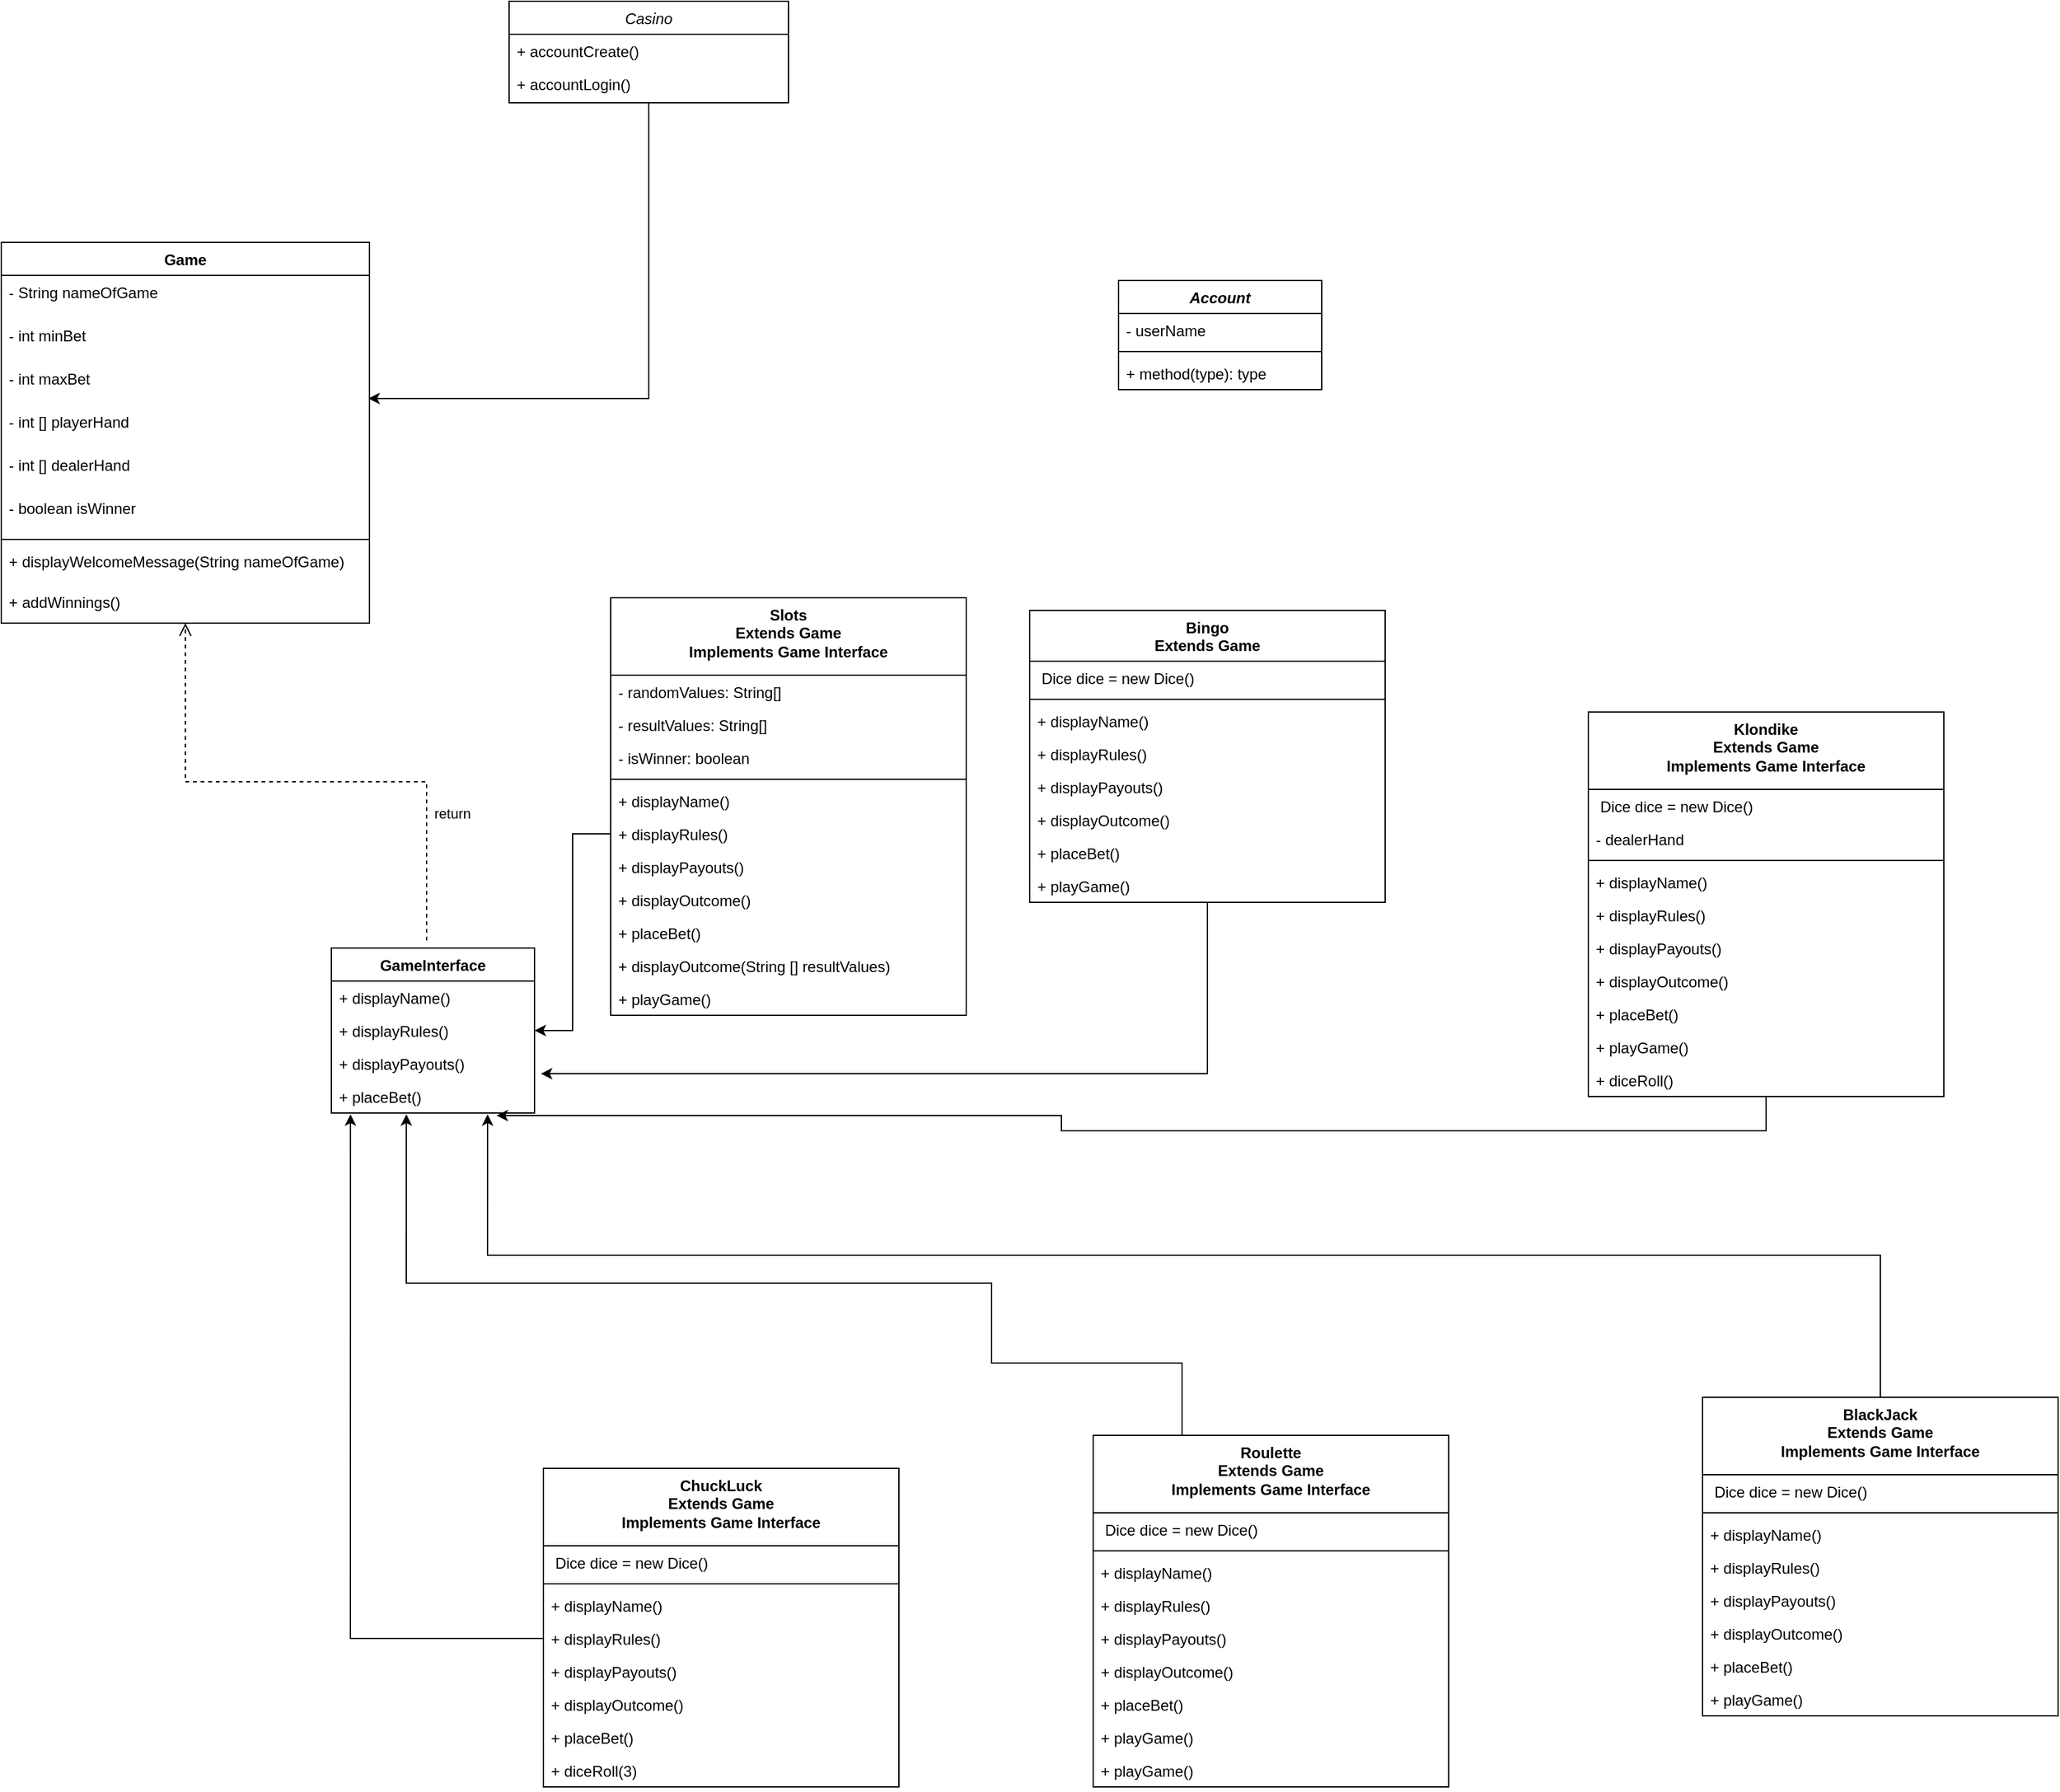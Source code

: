 <mxfile version="21.0.8" type="github">
  <diagram id="C5RBs43oDa-KdzZeNtuy" name="Page-1">
    <mxGraphModel dx="3728" dy="2293" grid="1" gridSize="10" guides="1" tooltips="1" connect="1" arrows="1" fold="1" page="1" pageScale="1" pageWidth="827" pageHeight="1169" math="0" shadow="0">
      <root>
        <mxCell id="WIyWlLk6GJQsqaUBKTNV-0" />
        <mxCell id="WIyWlLk6GJQsqaUBKTNV-1" parent="WIyWlLk6GJQsqaUBKTNV-0" />
        <mxCell id="YPBqQFZIUmfpwOJ0clVE-4" style="edgeStyle=orthogonalEdgeStyle;rounded=0;orthogonalLoop=1;jettySize=auto;html=1;exitX=0.5;exitY=1;exitDx=0;exitDy=0;entryX=0.997;entryY=-0.147;entryDx=0;entryDy=0;entryPerimeter=0;" parent="WIyWlLk6GJQsqaUBKTNV-1" source="zkfFHV4jXpPFQw0GAbJ--0" target="13QCqr6SBTLlew1oNA5X-22" edge="1">
          <mxGeometry relative="1" as="geometry">
            <mxPoint x="-390" y="170" as="targetPoint" />
          </mxGeometry>
        </mxCell>
        <mxCell id="zkfFHV4jXpPFQw0GAbJ--0" value="Casino" style="swimlane;fontStyle=2;align=center;verticalAlign=top;childLayout=stackLayout;horizontal=1;startSize=26;horizontalStack=0;resizeParent=1;resizeLast=0;collapsible=1;marginBottom=0;rounded=0;shadow=0;strokeWidth=1;" parent="WIyWlLk6GJQsqaUBKTNV-1" vertex="1">
          <mxGeometry x="-580" y="-380" width="220" height="80" as="geometry">
            <mxRectangle x="230" y="140" width="160" height="26" as="alternateBounds" />
          </mxGeometry>
        </mxCell>
        <mxCell id="zkfFHV4jXpPFQw0GAbJ--1" value="+ accountCreate()" style="text;align=left;verticalAlign=top;spacingLeft=4;spacingRight=4;overflow=hidden;rotatable=0;points=[[0,0.5],[1,0.5]];portConstraint=eastwest;" parent="zkfFHV4jXpPFQw0GAbJ--0" vertex="1">
          <mxGeometry y="26" width="220" height="26" as="geometry" />
        </mxCell>
        <mxCell id="zkfFHV4jXpPFQw0GAbJ--2" value="+ accountLogin()" style="text;align=left;verticalAlign=top;spacingLeft=4;spacingRight=4;overflow=hidden;rotatable=0;points=[[0,0.5],[1,0.5]];portConstraint=eastwest;rounded=0;shadow=0;html=0;" parent="zkfFHV4jXpPFQw0GAbJ--0" vertex="1">
          <mxGeometry y="52" width="220" height="26" as="geometry" />
        </mxCell>
        <object label="Game" id="13QCqr6SBTLlew1oNA5X-4">
          <mxCell style="swimlane;fontStyle=1;align=center;verticalAlign=top;childLayout=stackLayout;horizontal=1;startSize=26;horizontalStack=0;resizeParent=1;resizeParentMax=0;resizeLast=0;collapsible=1;marginBottom=0;whiteSpace=wrap;html=1;" vertex="1" parent="WIyWlLk6GJQsqaUBKTNV-1">
            <mxGeometry x="-980" y="-190" width="290" height="300" as="geometry" />
          </mxCell>
        </object>
        <mxCell id="13QCqr6SBTLlew1oNA5X-5" value="- String nameOfGame" style="text;strokeColor=none;fillColor=none;align=left;verticalAlign=top;spacingLeft=4;spacingRight=4;overflow=hidden;rotatable=0;points=[[0,0.5],[1,0.5]];portConstraint=eastwest;whiteSpace=wrap;html=1;" vertex="1" parent="13QCqr6SBTLlew1oNA5X-4">
          <mxGeometry y="26" width="290" height="34" as="geometry" />
        </mxCell>
        <mxCell id="13QCqr6SBTLlew1oNA5X-8" value="- int minBet" style="text;strokeColor=none;fillColor=none;align=left;verticalAlign=top;spacingLeft=4;spacingRight=4;overflow=hidden;rotatable=0;points=[[0,0.5],[1,0.5]];portConstraint=eastwest;whiteSpace=wrap;html=1;" vertex="1" parent="13QCqr6SBTLlew1oNA5X-4">
          <mxGeometry y="60" width="290" height="34" as="geometry" />
        </mxCell>
        <mxCell id="13QCqr6SBTLlew1oNA5X-9" value="- int maxBet" style="text;strokeColor=none;fillColor=none;align=left;verticalAlign=top;spacingLeft=4;spacingRight=4;overflow=hidden;rotatable=0;points=[[0,0.5],[1,0.5]];portConstraint=eastwest;whiteSpace=wrap;html=1;" vertex="1" parent="13QCqr6SBTLlew1oNA5X-4">
          <mxGeometry y="94" width="290" height="34" as="geometry" />
        </mxCell>
        <mxCell id="13QCqr6SBTLlew1oNA5X-22" value="- int [] playerHand" style="text;strokeColor=none;fillColor=none;align=left;verticalAlign=top;spacingLeft=4;spacingRight=4;overflow=hidden;rotatable=0;points=[[0,0.5],[1,0.5]];portConstraint=eastwest;whiteSpace=wrap;html=1;" vertex="1" parent="13QCqr6SBTLlew1oNA5X-4">
          <mxGeometry y="128" width="290" height="34" as="geometry" />
        </mxCell>
        <mxCell id="13QCqr6SBTLlew1oNA5X-23" value="- int [] dealerHand" style="text;strokeColor=none;fillColor=none;align=left;verticalAlign=top;spacingLeft=4;spacingRight=4;overflow=hidden;rotatable=0;points=[[0,0.5],[1,0.5]];portConstraint=eastwest;whiteSpace=wrap;html=1;" vertex="1" parent="13QCqr6SBTLlew1oNA5X-4">
          <mxGeometry y="162" width="290" height="34" as="geometry" />
        </mxCell>
        <mxCell id="13QCqr6SBTLlew1oNA5X-24" value="- boolean isWinner" style="text;strokeColor=none;fillColor=none;align=left;verticalAlign=top;spacingLeft=4;spacingRight=4;overflow=hidden;rotatable=0;points=[[0,0.5],[1,0.5]];portConstraint=eastwest;whiteSpace=wrap;html=1;" vertex="1" parent="13QCqr6SBTLlew1oNA5X-4">
          <mxGeometry y="196" width="290" height="34" as="geometry" />
        </mxCell>
        <mxCell id="13QCqr6SBTLlew1oNA5X-6" value="" style="line;strokeWidth=1;fillColor=none;align=left;verticalAlign=middle;spacingTop=-1;spacingLeft=3;spacingRight=3;rotatable=0;labelPosition=right;points=[];portConstraint=eastwest;strokeColor=inherit;" vertex="1" parent="13QCqr6SBTLlew1oNA5X-4">
          <mxGeometry y="230" width="290" height="8" as="geometry" />
        </mxCell>
        <mxCell id="13QCqr6SBTLlew1oNA5X-7" value="+ displayWelcomeMessage(String nameOfGame)" style="text;strokeColor=none;fillColor=none;align=left;verticalAlign=top;spacingLeft=4;spacingRight=4;overflow=hidden;rotatable=0;points=[[0,0.5],[1,0.5]];portConstraint=eastwest;whiteSpace=wrap;html=1;" vertex="1" parent="13QCqr6SBTLlew1oNA5X-4">
          <mxGeometry y="238" width="290" height="32" as="geometry" />
        </mxCell>
        <mxCell id="13QCqr6SBTLlew1oNA5X-25" value="+ addWinnings()" style="text;strokeColor=none;fillColor=none;align=left;verticalAlign=top;spacingLeft=4;spacingRight=4;overflow=hidden;rotatable=0;points=[[0,0.5],[1,0.5]];portConstraint=eastwest;whiteSpace=wrap;html=1;" vertex="1" parent="13QCqr6SBTLlew1oNA5X-4">
          <mxGeometry y="270" width="290" height="30" as="geometry" />
        </mxCell>
        <mxCell id="13QCqr6SBTLlew1oNA5X-10" value="GameInterface" style="swimlane;fontStyle=1;align=center;verticalAlign=top;childLayout=stackLayout;horizontal=1;startSize=26;horizontalStack=0;resizeParent=1;resizeParentMax=0;resizeLast=0;collapsible=1;marginBottom=0;whiteSpace=wrap;html=1;" vertex="1" parent="WIyWlLk6GJQsqaUBKTNV-1">
          <mxGeometry x="-720" y="366" width="160" height="130" as="geometry" />
        </mxCell>
        <mxCell id="13QCqr6SBTLlew1oNA5X-13" value="+ displayName()" style="text;strokeColor=none;fillColor=none;align=left;verticalAlign=top;spacingLeft=4;spacingRight=4;overflow=hidden;rotatable=0;points=[[0,0.5],[1,0.5]];portConstraint=eastwest;whiteSpace=wrap;html=1;" vertex="1" parent="13QCqr6SBTLlew1oNA5X-10">
          <mxGeometry y="26" width="160" height="26" as="geometry" />
        </mxCell>
        <mxCell id="13QCqr6SBTLlew1oNA5X-26" value="+ displayRules()" style="text;strokeColor=none;fillColor=none;align=left;verticalAlign=top;spacingLeft=4;spacingRight=4;overflow=hidden;rotatable=0;points=[[0,0.5],[1,0.5]];portConstraint=eastwest;whiteSpace=wrap;html=1;" vertex="1" parent="13QCqr6SBTLlew1oNA5X-10">
          <mxGeometry y="52" width="160" height="26" as="geometry" />
        </mxCell>
        <mxCell id="13QCqr6SBTLlew1oNA5X-27" value="+ displayPayouts()" style="text;strokeColor=none;fillColor=none;align=left;verticalAlign=top;spacingLeft=4;spacingRight=4;overflow=hidden;rotatable=0;points=[[0,0.5],[1,0.5]];portConstraint=eastwest;whiteSpace=wrap;html=1;" vertex="1" parent="13QCqr6SBTLlew1oNA5X-10">
          <mxGeometry y="78" width="160" height="26" as="geometry" />
        </mxCell>
        <mxCell id="13QCqr6SBTLlew1oNA5X-28" value="+ placeBet()" style="text;strokeColor=none;fillColor=none;align=left;verticalAlign=top;spacingLeft=4;spacingRight=4;overflow=hidden;rotatable=0;points=[[0,0.5],[1,0.5]];portConstraint=eastwest;whiteSpace=wrap;html=1;" vertex="1" parent="13QCqr6SBTLlew1oNA5X-10">
          <mxGeometry y="104" width="160" height="26" as="geometry" />
        </mxCell>
        <mxCell id="13QCqr6SBTLlew1oNA5X-14" value="ChuckLuck&lt;br&gt;Extends Game&lt;br&gt;Implements Game Interface" style="swimlane;fontStyle=1;align=center;verticalAlign=top;childLayout=stackLayout;horizontal=1;startSize=61;horizontalStack=0;resizeParent=1;resizeParentMax=0;resizeLast=0;collapsible=1;marginBottom=0;whiteSpace=wrap;html=1;" vertex="1" parent="WIyWlLk6GJQsqaUBKTNV-1">
          <mxGeometry x="-553" y="776" width="280" height="251" as="geometry" />
        </mxCell>
        <mxCell id="13QCqr6SBTLlew1oNA5X-15" value="&amp;nbsp;Dice dice = new Dice()" style="text;strokeColor=none;fillColor=none;align=left;verticalAlign=top;spacingLeft=4;spacingRight=4;overflow=hidden;rotatable=0;points=[[0,0.5],[1,0.5]];portConstraint=eastwest;whiteSpace=wrap;html=1;" vertex="1" parent="13QCqr6SBTLlew1oNA5X-14">
          <mxGeometry y="61" width="280" height="26" as="geometry" />
        </mxCell>
        <mxCell id="13QCqr6SBTLlew1oNA5X-16" value="" style="line;strokeWidth=1;fillColor=none;align=left;verticalAlign=middle;spacingTop=-1;spacingLeft=3;spacingRight=3;rotatable=0;labelPosition=right;points=[];portConstraint=eastwest;strokeColor=inherit;" vertex="1" parent="13QCqr6SBTLlew1oNA5X-14">
          <mxGeometry y="87" width="280" height="8" as="geometry" />
        </mxCell>
        <mxCell id="13QCqr6SBTLlew1oNA5X-17" value="+ displayName()" style="text;strokeColor=none;fillColor=none;align=left;verticalAlign=top;spacingLeft=4;spacingRight=4;overflow=hidden;rotatable=0;points=[[0,0.5],[1,0.5]];portConstraint=eastwest;whiteSpace=wrap;html=1;" vertex="1" parent="13QCqr6SBTLlew1oNA5X-14">
          <mxGeometry y="95" width="280" height="26" as="geometry" />
        </mxCell>
        <mxCell id="13QCqr6SBTLlew1oNA5X-32" value="+ displayRules()" style="text;strokeColor=none;fillColor=none;align=left;verticalAlign=top;spacingLeft=4;spacingRight=4;overflow=hidden;rotatable=0;points=[[0,0.5],[1,0.5]];portConstraint=eastwest;whiteSpace=wrap;html=1;" vertex="1" parent="13QCqr6SBTLlew1oNA5X-14">
          <mxGeometry y="121" width="280" height="26" as="geometry" />
        </mxCell>
        <mxCell id="13QCqr6SBTLlew1oNA5X-33" value="+ displayPayouts()" style="text;strokeColor=none;fillColor=none;align=left;verticalAlign=top;spacingLeft=4;spacingRight=4;overflow=hidden;rotatable=0;points=[[0,0.5],[1,0.5]];portConstraint=eastwest;whiteSpace=wrap;html=1;" vertex="1" parent="13QCqr6SBTLlew1oNA5X-14">
          <mxGeometry y="147" width="280" height="26" as="geometry" />
        </mxCell>
        <mxCell id="13QCqr6SBTLlew1oNA5X-34" value="+ displayOutcome()" style="text;strokeColor=none;fillColor=none;align=left;verticalAlign=top;spacingLeft=4;spacingRight=4;overflow=hidden;rotatable=0;points=[[0,0.5],[1,0.5]];portConstraint=eastwest;whiteSpace=wrap;html=1;" vertex="1" parent="13QCqr6SBTLlew1oNA5X-14">
          <mxGeometry y="173" width="280" height="26" as="geometry" />
        </mxCell>
        <mxCell id="13QCqr6SBTLlew1oNA5X-35" value="+ placeBet()" style="text;strokeColor=none;fillColor=none;align=left;verticalAlign=top;spacingLeft=4;spacingRight=4;overflow=hidden;rotatable=0;points=[[0,0.5],[1,0.5]];portConstraint=eastwest;whiteSpace=wrap;html=1;" vertex="1" parent="13QCqr6SBTLlew1oNA5X-14">
          <mxGeometry y="199" width="280" height="26" as="geometry" />
        </mxCell>
        <mxCell id="13QCqr6SBTLlew1oNA5X-89" value="+ diceRoll(3)" style="text;strokeColor=none;fillColor=none;align=left;verticalAlign=top;spacingLeft=4;spacingRight=4;overflow=hidden;rotatable=0;points=[[0,0.5],[1,0.5]];portConstraint=eastwest;whiteSpace=wrap;html=1;" vertex="1" parent="13QCqr6SBTLlew1oNA5X-14">
          <mxGeometry y="225" width="280" height="26" as="geometry" />
        </mxCell>
        <mxCell id="13QCqr6SBTLlew1oNA5X-18" value="&lt;i&gt;Account&lt;/i&gt;" style="swimlane;fontStyle=1;align=center;verticalAlign=top;childLayout=stackLayout;horizontal=1;startSize=26;horizontalStack=0;resizeParent=1;resizeParentMax=0;resizeLast=0;collapsible=1;marginBottom=0;whiteSpace=wrap;html=1;" vertex="1" parent="WIyWlLk6GJQsqaUBKTNV-1">
          <mxGeometry x="-100" y="-160" width="160" height="86" as="geometry" />
        </mxCell>
        <mxCell id="13QCqr6SBTLlew1oNA5X-19" value="- userName" style="text;strokeColor=none;fillColor=none;align=left;verticalAlign=top;spacingLeft=4;spacingRight=4;overflow=hidden;rotatable=0;points=[[0,0.5],[1,0.5]];portConstraint=eastwest;whiteSpace=wrap;html=1;" vertex="1" parent="13QCqr6SBTLlew1oNA5X-18">
          <mxGeometry y="26" width="160" height="26" as="geometry" />
        </mxCell>
        <mxCell id="13QCqr6SBTLlew1oNA5X-20" value="" style="line;strokeWidth=1;fillColor=none;align=left;verticalAlign=middle;spacingTop=-1;spacingLeft=3;spacingRight=3;rotatable=0;labelPosition=right;points=[];portConstraint=eastwest;strokeColor=inherit;" vertex="1" parent="13QCqr6SBTLlew1oNA5X-18">
          <mxGeometry y="52" width="160" height="8" as="geometry" />
        </mxCell>
        <mxCell id="13QCqr6SBTLlew1oNA5X-21" value="+ method(type): type" style="text;strokeColor=none;fillColor=none;align=left;verticalAlign=top;spacingLeft=4;spacingRight=4;overflow=hidden;rotatable=0;points=[[0,0.5],[1,0.5]];portConstraint=eastwest;whiteSpace=wrap;html=1;" vertex="1" parent="13QCqr6SBTLlew1oNA5X-18">
          <mxGeometry y="60" width="160" height="26" as="geometry" />
        </mxCell>
        <mxCell id="13QCqr6SBTLlew1oNA5X-29" value="return" style="html=1;verticalAlign=bottom;endArrow=open;dashed=1;endSize=8;edgeStyle=elbowEdgeStyle;elbow=vertical;curved=0;rounded=0;" edge="1" parent="WIyWlLk6GJQsqaUBKTNV-1" target="13QCqr6SBTLlew1oNA5X-25">
          <mxGeometry x="-0.584" y="-20" relative="1" as="geometry">
            <mxPoint x="-645" y="360" as="sourcePoint" />
            <mxPoint x="-660" y="320" as="targetPoint" />
            <mxPoint as="offset" />
          </mxGeometry>
        </mxCell>
        <mxCell id="13QCqr6SBTLlew1oNA5X-36" value="Roulette&lt;br&gt;Extends Game&lt;br&gt;Implements Game Interface" style="swimlane;fontStyle=1;align=center;verticalAlign=top;childLayout=stackLayout;horizontal=1;startSize=61;horizontalStack=0;resizeParent=1;resizeParentMax=0;resizeLast=0;collapsible=1;marginBottom=0;whiteSpace=wrap;html=1;" vertex="1" parent="WIyWlLk6GJQsqaUBKTNV-1">
          <mxGeometry x="-120" y="750" width="280" height="277" as="geometry" />
        </mxCell>
        <mxCell id="13QCqr6SBTLlew1oNA5X-37" value="&amp;nbsp;Dice dice = new Dice()" style="text;strokeColor=none;fillColor=none;align=left;verticalAlign=top;spacingLeft=4;spacingRight=4;overflow=hidden;rotatable=0;points=[[0,0.5],[1,0.5]];portConstraint=eastwest;whiteSpace=wrap;html=1;" vertex="1" parent="13QCqr6SBTLlew1oNA5X-36">
          <mxGeometry y="61" width="280" height="26" as="geometry" />
        </mxCell>
        <mxCell id="13QCqr6SBTLlew1oNA5X-38" value="" style="line;strokeWidth=1;fillColor=none;align=left;verticalAlign=middle;spacingTop=-1;spacingLeft=3;spacingRight=3;rotatable=0;labelPosition=right;points=[];portConstraint=eastwest;strokeColor=inherit;" vertex="1" parent="13QCqr6SBTLlew1oNA5X-36">
          <mxGeometry y="87" width="280" height="8" as="geometry" />
        </mxCell>
        <mxCell id="13QCqr6SBTLlew1oNA5X-39" value="+ displayName()" style="text;strokeColor=none;fillColor=none;align=left;verticalAlign=top;spacingLeft=4;spacingRight=4;overflow=hidden;rotatable=0;points=[[0,0.5],[1,0.5]];portConstraint=eastwest;whiteSpace=wrap;html=1;" vertex="1" parent="13QCqr6SBTLlew1oNA5X-36">
          <mxGeometry y="95" width="280" height="26" as="geometry" />
        </mxCell>
        <mxCell id="13QCqr6SBTLlew1oNA5X-40" value="+ displayRules()" style="text;strokeColor=none;fillColor=none;align=left;verticalAlign=top;spacingLeft=4;spacingRight=4;overflow=hidden;rotatable=0;points=[[0,0.5],[1,0.5]];portConstraint=eastwest;whiteSpace=wrap;html=1;" vertex="1" parent="13QCqr6SBTLlew1oNA5X-36">
          <mxGeometry y="121" width="280" height="26" as="geometry" />
        </mxCell>
        <mxCell id="13QCqr6SBTLlew1oNA5X-41" value="+ displayPayouts()" style="text;strokeColor=none;fillColor=none;align=left;verticalAlign=top;spacingLeft=4;spacingRight=4;overflow=hidden;rotatable=0;points=[[0,0.5],[1,0.5]];portConstraint=eastwest;whiteSpace=wrap;html=1;" vertex="1" parent="13QCqr6SBTLlew1oNA5X-36">
          <mxGeometry y="147" width="280" height="26" as="geometry" />
        </mxCell>
        <mxCell id="13QCqr6SBTLlew1oNA5X-42" value="+ displayOutcome()" style="text;strokeColor=none;fillColor=none;align=left;verticalAlign=top;spacingLeft=4;spacingRight=4;overflow=hidden;rotatable=0;points=[[0,0.5],[1,0.5]];portConstraint=eastwest;whiteSpace=wrap;html=1;" vertex="1" parent="13QCqr6SBTLlew1oNA5X-36">
          <mxGeometry y="173" width="280" height="26" as="geometry" />
        </mxCell>
        <mxCell id="13QCqr6SBTLlew1oNA5X-43" value="+ placeBet()" style="text;strokeColor=none;fillColor=none;align=left;verticalAlign=top;spacingLeft=4;spacingRight=4;overflow=hidden;rotatable=0;points=[[0,0.5],[1,0.5]];portConstraint=eastwest;whiteSpace=wrap;html=1;" vertex="1" parent="13QCqr6SBTLlew1oNA5X-36">
          <mxGeometry y="199" width="280" height="26" as="geometry" />
        </mxCell>
        <mxCell id="13QCqr6SBTLlew1oNA5X-85" value="+ playGame()" style="text;strokeColor=none;fillColor=none;align=left;verticalAlign=top;spacingLeft=4;spacingRight=4;overflow=hidden;rotatable=0;points=[[0,0.5],[1,0.5]];portConstraint=eastwest;whiteSpace=wrap;html=1;" vertex="1" parent="13QCqr6SBTLlew1oNA5X-36">
          <mxGeometry y="225" width="280" height="26" as="geometry" />
        </mxCell>
        <mxCell id="13QCqr6SBTLlew1oNA5X-86" value="+ playGame()" style="text;strokeColor=none;fillColor=none;align=left;verticalAlign=top;spacingLeft=4;spacingRight=4;overflow=hidden;rotatable=0;points=[[0,0.5],[1,0.5]];portConstraint=eastwest;whiteSpace=wrap;html=1;" vertex="1" parent="13QCqr6SBTLlew1oNA5X-36">
          <mxGeometry y="251" width="280" height="26" as="geometry" />
        </mxCell>
        <mxCell id="13QCqr6SBTLlew1oNA5X-98" style="edgeStyle=orthogonalEdgeStyle;rounded=0;orthogonalLoop=1;jettySize=auto;html=1;entryX=0.769;entryY=1.038;entryDx=0;entryDy=0;entryPerimeter=0;" edge="1" parent="WIyWlLk6GJQsqaUBKTNV-1" source="13QCqr6SBTLlew1oNA5X-44" target="13QCqr6SBTLlew1oNA5X-28">
          <mxGeometry relative="1" as="geometry" />
        </mxCell>
        <mxCell id="13QCqr6SBTLlew1oNA5X-44" value="BlackJack&lt;br&gt;Extends Game&lt;br&gt;Implements Game Interface" style="swimlane;fontStyle=1;align=center;verticalAlign=top;childLayout=stackLayout;horizontal=1;startSize=61;horizontalStack=0;resizeParent=1;resizeParentMax=0;resizeLast=0;collapsible=1;marginBottom=0;whiteSpace=wrap;html=1;" vertex="1" parent="WIyWlLk6GJQsqaUBKTNV-1">
          <mxGeometry x="360" y="720" width="280" height="251" as="geometry" />
        </mxCell>
        <mxCell id="13QCqr6SBTLlew1oNA5X-45" value="&amp;nbsp;Dice dice = new Dice()" style="text;strokeColor=none;fillColor=none;align=left;verticalAlign=top;spacingLeft=4;spacingRight=4;overflow=hidden;rotatable=0;points=[[0,0.5],[1,0.5]];portConstraint=eastwest;whiteSpace=wrap;html=1;" vertex="1" parent="13QCqr6SBTLlew1oNA5X-44">
          <mxGeometry y="61" width="280" height="26" as="geometry" />
        </mxCell>
        <mxCell id="13QCqr6SBTLlew1oNA5X-46" value="" style="line;strokeWidth=1;fillColor=none;align=left;verticalAlign=middle;spacingTop=-1;spacingLeft=3;spacingRight=3;rotatable=0;labelPosition=right;points=[];portConstraint=eastwest;strokeColor=inherit;" vertex="1" parent="13QCqr6SBTLlew1oNA5X-44">
          <mxGeometry y="87" width="280" height="8" as="geometry" />
        </mxCell>
        <mxCell id="13QCqr6SBTLlew1oNA5X-47" value="+ displayName()" style="text;strokeColor=none;fillColor=none;align=left;verticalAlign=top;spacingLeft=4;spacingRight=4;overflow=hidden;rotatable=0;points=[[0,0.5],[1,0.5]];portConstraint=eastwest;whiteSpace=wrap;html=1;" vertex="1" parent="13QCqr6SBTLlew1oNA5X-44">
          <mxGeometry y="95" width="280" height="26" as="geometry" />
        </mxCell>
        <mxCell id="13QCqr6SBTLlew1oNA5X-48" value="+ displayRules()" style="text;strokeColor=none;fillColor=none;align=left;verticalAlign=top;spacingLeft=4;spacingRight=4;overflow=hidden;rotatable=0;points=[[0,0.5],[1,0.5]];portConstraint=eastwest;whiteSpace=wrap;html=1;" vertex="1" parent="13QCqr6SBTLlew1oNA5X-44">
          <mxGeometry y="121" width="280" height="26" as="geometry" />
        </mxCell>
        <mxCell id="13QCqr6SBTLlew1oNA5X-49" value="+ displayPayouts()" style="text;strokeColor=none;fillColor=none;align=left;verticalAlign=top;spacingLeft=4;spacingRight=4;overflow=hidden;rotatable=0;points=[[0,0.5],[1,0.5]];portConstraint=eastwest;whiteSpace=wrap;html=1;" vertex="1" parent="13QCqr6SBTLlew1oNA5X-44">
          <mxGeometry y="147" width="280" height="26" as="geometry" />
        </mxCell>
        <mxCell id="13QCqr6SBTLlew1oNA5X-50" value="+ displayOutcome()" style="text;strokeColor=none;fillColor=none;align=left;verticalAlign=top;spacingLeft=4;spacingRight=4;overflow=hidden;rotatable=0;points=[[0,0.5],[1,0.5]];portConstraint=eastwest;whiteSpace=wrap;html=1;" vertex="1" parent="13QCqr6SBTLlew1oNA5X-44">
          <mxGeometry y="173" width="280" height="26" as="geometry" />
        </mxCell>
        <mxCell id="13QCqr6SBTLlew1oNA5X-51" value="+ placeBet()" style="text;strokeColor=none;fillColor=none;align=left;verticalAlign=top;spacingLeft=4;spacingRight=4;overflow=hidden;rotatable=0;points=[[0,0.5],[1,0.5]];portConstraint=eastwest;whiteSpace=wrap;html=1;" vertex="1" parent="13QCqr6SBTLlew1oNA5X-44">
          <mxGeometry y="199" width="280" height="26" as="geometry" />
        </mxCell>
        <mxCell id="13QCqr6SBTLlew1oNA5X-84" value="+ playGame()" style="text;strokeColor=none;fillColor=none;align=left;verticalAlign=top;spacingLeft=4;spacingRight=4;overflow=hidden;rotatable=0;points=[[0,0.5],[1,0.5]];portConstraint=eastwest;whiteSpace=wrap;html=1;" vertex="1" parent="13QCqr6SBTLlew1oNA5X-44">
          <mxGeometry y="225" width="280" height="26" as="geometry" />
        </mxCell>
        <mxCell id="13QCqr6SBTLlew1oNA5X-52" value="Slots&lt;br&gt;Extends Game&lt;br&gt;Implements Game Interface" style="swimlane;fontStyle=1;align=center;verticalAlign=top;childLayout=stackLayout;horizontal=1;startSize=61;horizontalStack=0;resizeParent=1;resizeParentMax=0;resizeLast=0;collapsible=1;marginBottom=0;whiteSpace=wrap;html=1;" vertex="1" parent="WIyWlLk6GJQsqaUBKTNV-1">
          <mxGeometry x="-500" y="90" width="280" height="329" as="geometry" />
        </mxCell>
        <mxCell id="13QCqr6SBTLlew1oNA5X-53" value="- randomValues: String[]" style="text;strokeColor=none;fillColor=none;align=left;verticalAlign=top;spacingLeft=4;spacingRight=4;overflow=hidden;rotatable=0;points=[[0,0.5],[1,0.5]];portConstraint=eastwest;whiteSpace=wrap;html=1;" vertex="1" parent="13QCqr6SBTLlew1oNA5X-52">
          <mxGeometry y="61" width="280" height="26" as="geometry" />
        </mxCell>
        <mxCell id="13QCqr6SBTLlew1oNA5X-76" value="- resultValues: String[]" style="text;strokeColor=none;fillColor=none;align=left;verticalAlign=top;spacingLeft=4;spacingRight=4;overflow=hidden;rotatable=0;points=[[0,0.5],[1,0.5]];portConstraint=eastwest;whiteSpace=wrap;html=1;" vertex="1" parent="13QCqr6SBTLlew1oNA5X-52">
          <mxGeometry y="87" width="280" height="26" as="geometry" />
        </mxCell>
        <mxCell id="13QCqr6SBTLlew1oNA5X-79" value="- isWinner: boolean" style="text;strokeColor=none;fillColor=none;align=left;verticalAlign=top;spacingLeft=4;spacingRight=4;overflow=hidden;rotatable=0;points=[[0,0.5],[1,0.5]];portConstraint=eastwest;whiteSpace=wrap;html=1;" vertex="1" parent="13QCqr6SBTLlew1oNA5X-52">
          <mxGeometry y="113" width="280" height="26" as="geometry" />
        </mxCell>
        <mxCell id="13QCqr6SBTLlew1oNA5X-54" value="" style="line;strokeWidth=1;fillColor=none;align=left;verticalAlign=middle;spacingTop=-1;spacingLeft=3;spacingRight=3;rotatable=0;labelPosition=right;points=[];portConstraint=eastwest;strokeColor=inherit;" vertex="1" parent="13QCqr6SBTLlew1oNA5X-52">
          <mxGeometry y="139" width="280" height="8" as="geometry" />
        </mxCell>
        <mxCell id="13QCqr6SBTLlew1oNA5X-55" value="+ displayName()" style="text;strokeColor=none;fillColor=none;align=left;verticalAlign=top;spacingLeft=4;spacingRight=4;overflow=hidden;rotatable=0;points=[[0,0.5],[1,0.5]];portConstraint=eastwest;whiteSpace=wrap;html=1;" vertex="1" parent="13QCqr6SBTLlew1oNA5X-52">
          <mxGeometry y="147" width="280" height="26" as="geometry" />
        </mxCell>
        <mxCell id="13QCqr6SBTLlew1oNA5X-56" value="+ displayRules()" style="text;strokeColor=none;fillColor=none;align=left;verticalAlign=top;spacingLeft=4;spacingRight=4;overflow=hidden;rotatable=0;points=[[0,0.5],[1,0.5]];portConstraint=eastwest;whiteSpace=wrap;html=1;" vertex="1" parent="13QCqr6SBTLlew1oNA5X-52">
          <mxGeometry y="173" width="280" height="26" as="geometry" />
        </mxCell>
        <mxCell id="13QCqr6SBTLlew1oNA5X-57" value="+ displayPayouts()" style="text;strokeColor=none;fillColor=none;align=left;verticalAlign=top;spacingLeft=4;spacingRight=4;overflow=hidden;rotatable=0;points=[[0,0.5],[1,0.5]];portConstraint=eastwest;whiteSpace=wrap;html=1;" vertex="1" parent="13QCqr6SBTLlew1oNA5X-52">
          <mxGeometry y="199" width="280" height="26" as="geometry" />
        </mxCell>
        <mxCell id="13QCqr6SBTLlew1oNA5X-58" value="+ displayOutcome()" style="text;strokeColor=none;fillColor=none;align=left;verticalAlign=top;spacingLeft=4;spacingRight=4;overflow=hidden;rotatable=0;points=[[0,0.5],[1,0.5]];portConstraint=eastwest;whiteSpace=wrap;html=1;" vertex="1" parent="13QCqr6SBTLlew1oNA5X-52">
          <mxGeometry y="225" width="280" height="26" as="geometry" />
        </mxCell>
        <mxCell id="13QCqr6SBTLlew1oNA5X-59" value="+ placeBet()" style="text;strokeColor=none;fillColor=none;align=left;verticalAlign=top;spacingLeft=4;spacingRight=4;overflow=hidden;rotatable=0;points=[[0,0.5],[1,0.5]];portConstraint=eastwest;whiteSpace=wrap;html=1;" vertex="1" parent="13QCqr6SBTLlew1oNA5X-52">
          <mxGeometry y="251" width="280" height="26" as="geometry" />
        </mxCell>
        <mxCell id="13QCqr6SBTLlew1oNA5X-78" value="+ displayOutcome(String [] resultValues)" style="text;strokeColor=none;fillColor=none;align=left;verticalAlign=top;spacingLeft=4;spacingRight=4;overflow=hidden;rotatable=0;points=[[0,0.5],[1,0.5]];portConstraint=eastwest;whiteSpace=wrap;html=1;" vertex="1" parent="13QCqr6SBTLlew1oNA5X-52">
          <mxGeometry y="277" width="280" height="26" as="geometry" />
        </mxCell>
        <mxCell id="13QCqr6SBTLlew1oNA5X-81" value="+ playGame()" style="text;strokeColor=none;fillColor=none;align=left;verticalAlign=top;spacingLeft=4;spacingRight=4;overflow=hidden;rotatable=0;points=[[0,0.5],[1,0.5]];portConstraint=eastwest;whiteSpace=wrap;html=1;" vertex="1" parent="13QCqr6SBTLlew1oNA5X-52">
          <mxGeometry y="303" width="280" height="26" as="geometry" />
        </mxCell>
        <mxCell id="13QCqr6SBTLlew1oNA5X-96" style="edgeStyle=orthogonalEdgeStyle;rounded=0;orthogonalLoop=1;jettySize=auto;html=1;entryX=1.031;entryY=-0.192;entryDx=0;entryDy=0;entryPerimeter=0;" edge="1" parent="WIyWlLk6GJQsqaUBKTNV-1" source="13QCqr6SBTLlew1oNA5X-60" target="13QCqr6SBTLlew1oNA5X-28">
          <mxGeometry relative="1" as="geometry" />
        </mxCell>
        <mxCell id="13QCqr6SBTLlew1oNA5X-60" value="Bingo&lt;br&gt;Extends Game" style="swimlane;fontStyle=1;align=center;verticalAlign=top;childLayout=stackLayout;horizontal=1;startSize=40;horizontalStack=0;resizeParent=1;resizeParentMax=0;resizeLast=0;collapsible=1;marginBottom=0;whiteSpace=wrap;html=1;" vertex="1" parent="WIyWlLk6GJQsqaUBKTNV-1">
          <mxGeometry x="-170" y="100" width="280" height="230" as="geometry" />
        </mxCell>
        <mxCell id="13QCqr6SBTLlew1oNA5X-61" value="&amp;nbsp;Dice dice = new Dice()" style="text;strokeColor=none;fillColor=none;align=left;verticalAlign=top;spacingLeft=4;spacingRight=4;overflow=hidden;rotatable=0;points=[[0,0.5],[1,0.5]];portConstraint=eastwest;whiteSpace=wrap;html=1;" vertex="1" parent="13QCqr6SBTLlew1oNA5X-60">
          <mxGeometry y="40" width="280" height="26" as="geometry" />
        </mxCell>
        <mxCell id="13QCqr6SBTLlew1oNA5X-62" value="" style="line;strokeWidth=1;fillColor=none;align=left;verticalAlign=middle;spacingTop=-1;spacingLeft=3;spacingRight=3;rotatable=0;labelPosition=right;points=[];portConstraint=eastwest;strokeColor=inherit;" vertex="1" parent="13QCqr6SBTLlew1oNA5X-60">
          <mxGeometry y="66" width="280" height="8" as="geometry" />
        </mxCell>
        <mxCell id="13QCqr6SBTLlew1oNA5X-63" value="+ displayName()" style="text;strokeColor=none;fillColor=none;align=left;verticalAlign=top;spacingLeft=4;spacingRight=4;overflow=hidden;rotatable=0;points=[[0,0.5],[1,0.5]];portConstraint=eastwest;whiteSpace=wrap;html=1;" vertex="1" parent="13QCqr6SBTLlew1oNA5X-60">
          <mxGeometry y="74" width="280" height="26" as="geometry" />
        </mxCell>
        <mxCell id="13QCqr6SBTLlew1oNA5X-64" value="+ displayRules()" style="text;strokeColor=none;fillColor=none;align=left;verticalAlign=top;spacingLeft=4;spacingRight=4;overflow=hidden;rotatable=0;points=[[0,0.5],[1,0.5]];portConstraint=eastwest;whiteSpace=wrap;html=1;" vertex="1" parent="13QCqr6SBTLlew1oNA5X-60">
          <mxGeometry y="100" width="280" height="26" as="geometry" />
        </mxCell>
        <mxCell id="13QCqr6SBTLlew1oNA5X-65" value="+ displayPayouts()" style="text;strokeColor=none;fillColor=none;align=left;verticalAlign=top;spacingLeft=4;spacingRight=4;overflow=hidden;rotatable=0;points=[[0,0.5],[1,0.5]];portConstraint=eastwest;whiteSpace=wrap;html=1;" vertex="1" parent="13QCqr6SBTLlew1oNA5X-60">
          <mxGeometry y="126" width="280" height="26" as="geometry" />
        </mxCell>
        <mxCell id="13QCqr6SBTLlew1oNA5X-66" value="+ displayOutcome()" style="text;strokeColor=none;fillColor=none;align=left;verticalAlign=top;spacingLeft=4;spacingRight=4;overflow=hidden;rotatable=0;points=[[0,0.5],[1,0.5]];portConstraint=eastwest;whiteSpace=wrap;html=1;" vertex="1" parent="13QCqr6SBTLlew1oNA5X-60">
          <mxGeometry y="152" width="280" height="26" as="geometry" />
        </mxCell>
        <mxCell id="13QCqr6SBTLlew1oNA5X-67" value="+ placeBet()" style="text;strokeColor=none;fillColor=none;align=left;verticalAlign=top;spacingLeft=4;spacingRight=4;overflow=hidden;rotatable=0;points=[[0,0.5],[1,0.5]];portConstraint=eastwest;whiteSpace=wrap;html=1;" vertex="1" parent="13QCqr6SBTLlew1oNA5X-60">
          <mxGeometry y="178" width="280" height="26" as="geometry" />
        </mxCell>
        <mxCell id="13QCqr6SBTLlew1oNA5X-82" value="+ playGame()" style="text;strokeColor=none;fillColor=none;align=left;verticalAlign=top;spacingLeft=4;spacingRight=4;overflow=hidden;rotatable=0;points=[[0,0.5],[1,0.5]];portConstraint=eastwest;whiteSpace=wrap;html=1;" vertex="1" parent="13QCqr6SBTLlew1oNA5X-60">
          <mxGeometry y="204" width="280" height="26" as="geometry" />
        </mxCell>
        <mxCell id="13QCqr6SBTLlew1oNA5X-97" style="edgeStyle=orthogonalEdgeStyle;rounded=0;orthogonalLoop=1;jettySize=auto;html=1;entryX=0.813;entryY=1.077;entryDx=0;entryDy=0;entryPerimeter=0;" edge="1" parent="WIyWlLk6GJQsqaUBKTNV-1" source="13QCqr6SBTLlew1oNA5X-68" target="13QCqr6SBTLlew1oNA5X-28">
          <mxGeometry relative="1" as="geometry">
            <Array as="points">
              <mxPoint x="410" y="510" />
              <mxPoint x="-145" y="510" />
              <mxPoint x="-145" y="498" />
            </Array>
          </mxGeometry>
        </mxCell>
        <mxCell id="13QCqr6SBTLlew1oNA5X-68" value="Klondike&lt;br&gt;Extends Game&lt;br&gt;Implements Game Interface" style="swimlane;fontStyle=1;align=center;verticalAlign=top;childLayout=stackLayout;horizontal=1;startSize=61;horizontalStack=0;resizeParent=1;resizeParentMax=0;resizeLast=0;collapsible=1;marginBottom=0;whiteSpace=wrap;html=1;" vertex="1" parent="WIyWlLk6GJQsqaUBKTNV-1">
          <mxGeometry x="270" y="180" width="280" height="303" as="geometry" />
        </mxCell>
        <mxCell id="13QCqr6SBTLlew1oNA5X-69" value="&amp;nbsp;Dice dice = new Dice()" style="text;strokeColor=none;fillColor=none;align=left;verticalAlign=top;spacingLeft=4;spacingRight=4;overflow=hidden;rotatable=0;points=[[0,0.5],[1,0.5]];portConstraint=eastwest;whiteSpace=wrap;html=1;" vertex="1" parent="13QCqr6SBTLlew1oNA5X-68">
          <mxGeometry y="61" width="280" height="26" as="geometry" />
        </mxCell>
        <mxCell id="13QCqr6SBTLlew1oNA5X-80" value="- dealerHand" style="text;strokeColor=none;fillColor=none;align=left;verticalAlign=top;spacingLeft=4;spacingRight=4;overflow=hidden;rotatable=0;points=[[0,0.5],[1,0.5]];portConstraint=eastwest;whiteSpace=wrap;html=1;" vertex="1" parent="13QCqr6SBTLlew1oNA5X-68">
          <mxGeometry y="87" width="280" height="26" as="geometry" />
        </mxCell>
        <mxCell id="13QCqr6SBTLlew1oNA5X-70" value="" style="line;strokeWidth=1;fillColor=none;align=left;verticalAlign=middle;spacingTop=-1;spacingLeft=3;spacingRight=3;rotatable=0;labelPosition=right;points=[];portConstraint=eastwest;strokeColor=inherit;" vertex="1" parent="13QCqr6SBTLlew1oNA5X-68">
          <mxGeometry y="113" width="280" height="8" as="geometry" />
        </mxCell>
        <mxCell id="13QCqr6SBTLlew1oNA5X-71" value="+ displayName()" style="text;strokeColor=none;fillColor=none;align=left;verticalAlign=top;spacingLeft=4;spacingRight=4;overflow=hidden;rotatable=0;points=[[0,0.5],[1,0.5]];portConstraint=eastwest;whiteSpace=wrap;html=1;" vertex="1" parent="13QCqr6SBTLlew1oNA5X-68">
          <mxGeometry y="121" width="280" height="26" as="geometry" />
        </mxCell>
        <mxCell id="13QCqr6SBTLlew1oNA5X-72" value="+ displayRules()" style="text;strokeColor=none;fillColor=none;align=left;verticalAlign=top;spacingLeft=4;spacingRight=4;overflow=hidden;rotatable=0;points=[[0,0.5],[1,0.5]];portConstraint=eastwest;whiteSpace=wrap;html=1;" vertex="1" parent="13QCqr6SBTLlew1oNA5X-68">
          <mxGeometry y="147" width="280" height="26" as="geometry" />
        </mxCell>
        <mxCell id="13QCqr6SBTLlew1oNA5X-73" value="+ displayPayouts()" style="text;strokeColor=none;fillColor=none;align=left;verticalAlign=top;spacingLeft=4;spacingRight=4;overflow=hidden;rotatable=0;points=[[0,0.5],[1,0.5]];portConstraint=eastwest;whiteSpace=wrap;html=1;" vertex="1" parent="13QCqr6SBTLlew1oNA5X-68">
          <mxGeometry y="173" width="280" height="26" as="geometry" />
        </mxCell>
        <mxCell id="13QCqr6SBTLlew1oNA5X-74" value="+ displayOutcome()" style="text;strokeColor=none;fillColor=none;align=left;verticalAlign=top;spacingLeft=4;spacingRight=4;overflow=hidden;rotatable=0;points=[[0,0.5],[1,0.5]];portConstraint=eastwest;whiteSpace=wrap;html=1;" vertex="1" parent="13QCqr6SBTLlew1oNA5X-68">
          <mxGeometry y="199" width="280" height="26" as="geometry" />
        </mxCell>
        <mxCell id="13QCqr6SBTLlew1oNA5X-75" value="+ placeBet()" style="text;strokeColor=none;fillColor=none;align=left;verticalAlign=top;spacingLeft=4;spacingRight=4;overflow=hidden;rotatable=0;points=[[0,0.5],[1,0.5]];portConstraint=eastwest;whiteSpace=wrap;html=1;" vertex="1" parent="13QCqr6SBTLlew1oNA5X-68">
          <mxGeometry y="225" width="280" height="26" as="geometry" />
        </mxCell>
        <mxCell id="13QCqr6SBTLlew1oNA5X-83" value="+ playGame()" style="text;strokeColor=none;fillColor=none;align=left;verticalAlign=top;spacingLeft=4;spacingRight=4;overflow=hidden;rotatable=0;points=[[0,0.5],[1,0.5]];portConstraint=eastwest;whiteSpace=wrap;html=1;" vertex="1" parent="13QCqr6SBTLlew1oNA5X-68">
          <mxGeometry y="251" width="280" height="26" as="geometry" />
        </mxCell>
        <mxCell id="13QCqr6SBTLlew1oNA5X-88" value="+ diceRoll()" style="text;strokeColor=none;fillColor=none;align=left;verticalAlign=top;spacingLeft=4;spacingRight=4;overflow=hidden;rotatable=0;points=[[0,0.5],[1,0.5]];portConstraint=eastwest;whiteSpace=wrap;html=1;" vertex="1" parent="13QCqr6SBTLlew1oNA5X-68">
          <mxGeometry y="277" width="280" height="26" as="geometry" />
        </mxCell>
        <mxCell id="13QCqr6SBTLlew1oNA5X-93" style="edgeStyle=orthogonalEdgeStyle;rounded=0;orthogonalLoop=1;jettySize=auto;html=1;" edge="1" parent="WIyWlLk6GJQsqaUBKTNV-1" source="13QCqr6SBTLlew1oNA5X-56" target="13QCqr6SBTLlew1oNA5X-26">
          <mxGeometry relative="1" as="geometry" />
        </mxCell>
        <mxCell id="13QCqr6SBTLlew1oNA5X-94" style="edgeStyle=orthogonalEdgeStyle;rounded=0;orthogonalLoop=1;jettySize=auto;html=1;entryX=0.369;entryY=1.038;entryDx=0;entryDy=0;entryPerimeter=0;exitX=0.25;exitY=0;exitDx=0;exitDy=0;" edge="1" parent="WIyWlLk6GJQsqaUBKTNV-1" source="13QCqr6SBTLlew1oNA5X-36" target="13QCqr6SBTLlew1oNA5X-28">
          <mxGeometry relative="1" as="geometry">
            <mxPoint x="-40" y="740" as="sourcePoint" />
            <Array as="points">
              <mxPoint x="-50" y="693" />
              <mxPoint x="-200" y="693" />
              <mxPoint x="-200" y="630" />
              <mxPoint x="-661" y="630" />
            </Array>
          </mxGeometry>
        </mxCell>
        <mxCell id="13QCqr6SBTLlew1oNA5X-95" style="edgeStyle=orthogonalEdgeStyle;rounded=0;orthogonalLoop=1;jettySize=auto;html=1;entryX=0.094;entryY=1.038;entryDx=0;entryDy=0;entryPerimeter=0;" edge="1" parent="WIyWlLk6GJQsqaUBKTNV-1" source="13QCqr6SBTLlew1oNA5X-32" target="13QCqr6SBTLlew1oNA5X-28">
          <mxGeometry relative="1" as="geometry">
            <mxPoint x="-783" y="586" as="targetPoint" />
          </mxGeometry>
        </mxCell>
      </root>
    </mxGraphModel>
  </diagram>
</mxfile>
